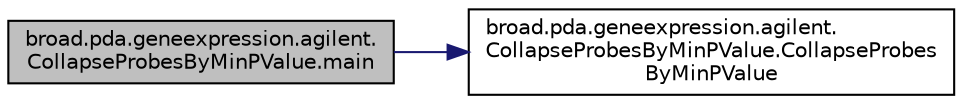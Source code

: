 digraph "broad.pda.geneexpression.agilent.CollapseProbesByMinPValue.main"
{
  edge [fontname="Helvetica",fontsize="10",labelfontname="Helvetica",labelfontsize="10"];
  node [fontname="Helvetica",fontsize="10",shape=record];
  rankdir="LR";
  Node1 [label="broad.pda.geneexpression.agilent.\lCollapseProbesByMinPValue.main",height=0.2,width=0.4,color="black", fillcolor="grey75", style="filled" fontcolor="black"];
  Node1 -> Node2 [color="midnightblue",fontsize="10",style="solid",fontname="Helvetica"];
  Node2 [label="broad.pda.geneexpression.agilent.\lCollapseProbesByMinPValue.CollapseProbes\lByMinPValue",height=0.2,width=0.4,color="black", fillcolor="white", style="filled",URL="$classbroad_1_1pda_1_1geneexpression_1_1agilent_1_1_collapse_probes_by_min_p_value.html#af33b2c853b3c87797106c98b06473036"];
}
